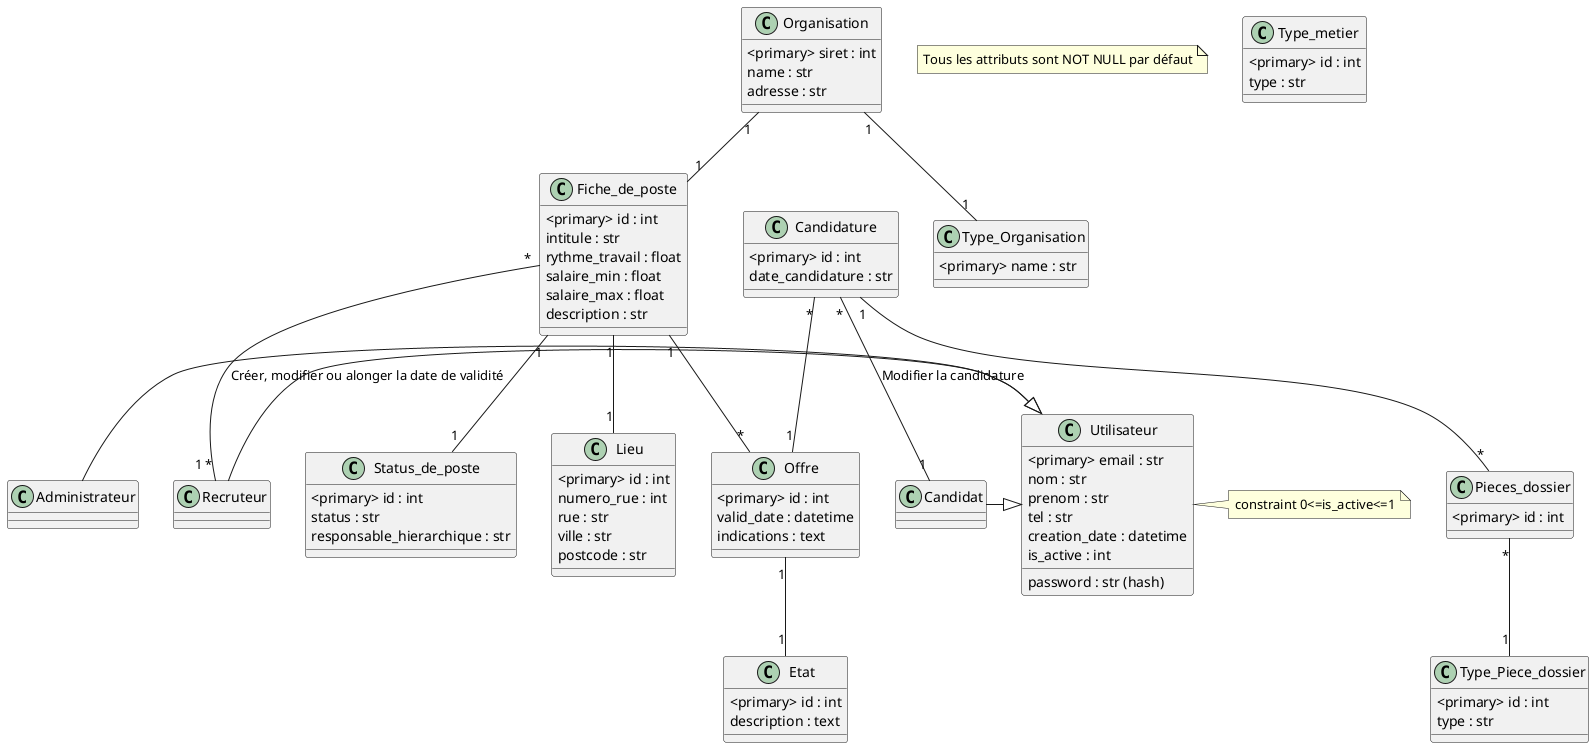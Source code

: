 @startuml
note "Tous les attributs sont NOT NULL par défaut" as note




class Utilisateur{
  <primary> email : str
  password : str (hash)
  nom : str
  prenom : str
  tel : str
  creation_date : datetime
  is_active : int
}
note right
  constraint 0<=is_active<=1
end note

class Administrateur{
}

class Candidat{
}
class Recruteur{
}



class Type_Organisation{
  <primary> name : str
}

class Organisation{
  <primary> siret : int
  name : str
  adresse : str
}

class Etat{
  <primary> id : int
  description : text
}

class Offre{
  <primary> id : int
  valid_date : datetime
  indications : text
}

class Fiche_de_poste{
  <primary> id : int
  intitule : str
  rythme_travail : float
  salaire_min : float
  salaire_max : float
  description : str
}

class Status_de_poste{
  <primary> id : int
  status : str
  responsable_hierarchique : str
}
class Type_metier{
  <primary> id : int
  type : str
}

class Lieu{
  <primary> id : int
  numero_rue : int
  rue : str
  ville : str
  postcode : str 
}

class Candidature{
  <primary> id : int
  date_candidature : str

}

class Pieces_dossier{
  <primary> id : int
}

class Type_Piece_dossier{
  <primary> id : int
  type : str
}

Pieces_dossier "*" -- "1" Type_Piece_dossier


Candidature "*" -- "1" Candidat : "Modifier la candidature"
Candidature "*" -- "1" Offre
Candidature "1" -- "*" Pieces_dossier
Offre "1" -- "1" Etat
Administrateur -|> Utilisateur
Recruteur -|> Utilisateur
Candidat -|> Utilisateur
Organisation "1" -- "1" Type_Organisation
Organisation "1" -- "1" Fiche_de_poste
Fiche_de_poste "1" -- "*" Offre 
Fiche_de_poste "1" -- "1" Status_de_poste 
Fiche_de_poste "1" -- "1" Lieu 
Fiche_de_poste "*" -- "1 *" Recruteur : "Créer, modifier ou alonger la date de validité"


@enduml
